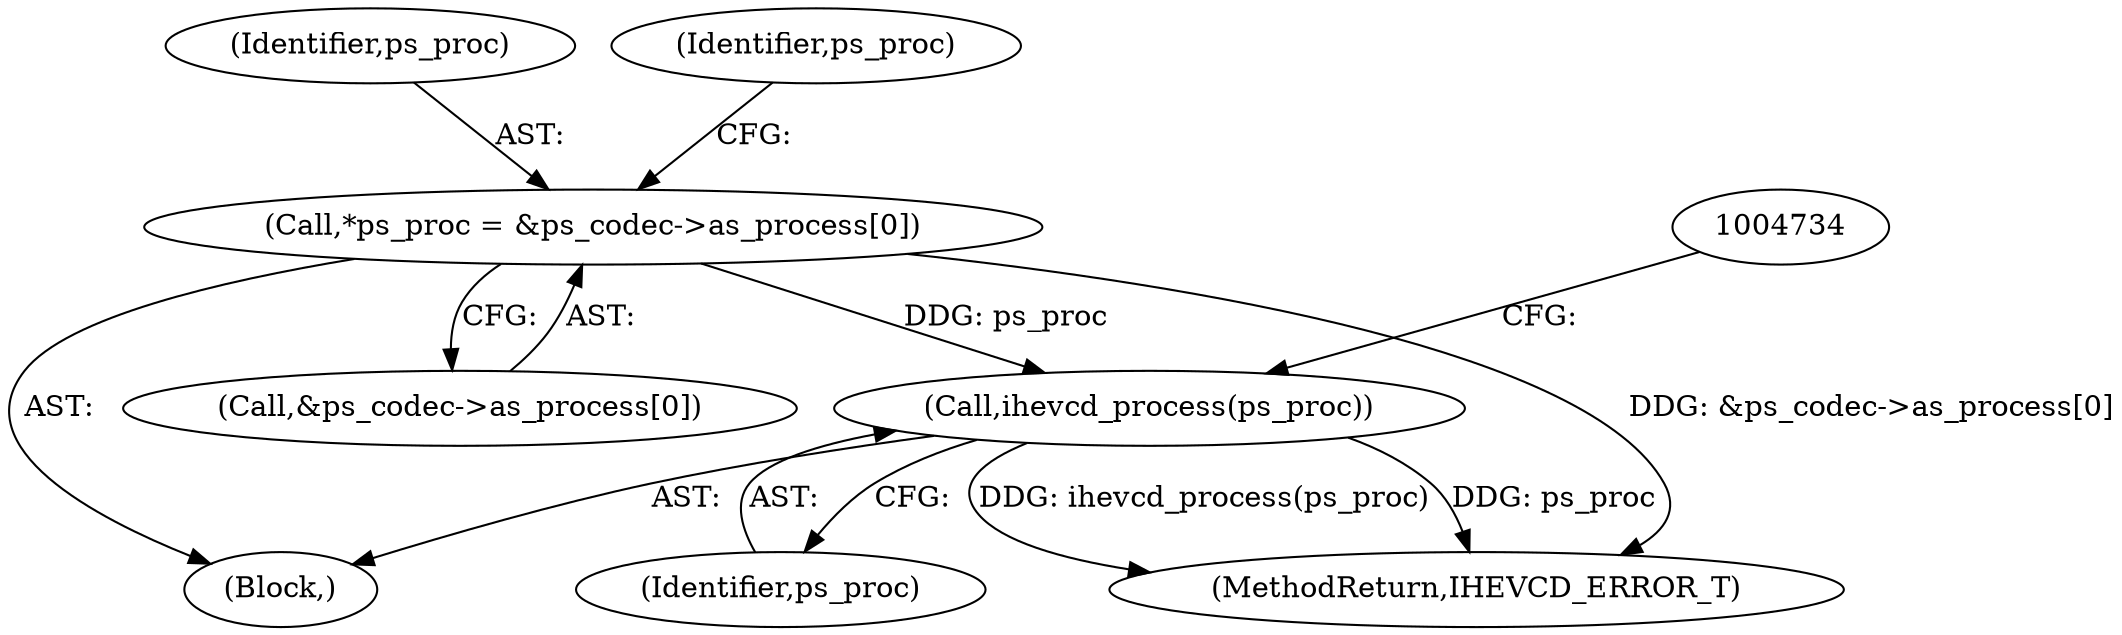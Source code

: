 digraph "0_Android_bcfc7124f6ef9f1ec128fb2e90de774a5b33d199_0@array" {
"1004711" [label="(Call,*ps_proc = &ps_codec->as_process[0])"];
"1004728" [label="(Call,ihevcd_process(ps_proc))"];
"1004711" [label="(Call,*ps_proc = &ps_codec->as_process[0])"];
"1004712" [label="(Identifier,ps_proc)"];
"1004709" [label="(Block,)"];
"1005173" [label="(MethodReturn,IHEVCD_ERROR_T)"];
"1004713" [label="(Call,&ps_codec->as_process[0])"];
"1004728" [label="(Call,ihevcd_process(ps_proc))"];
"1004721" [label="(Identifier,ps_proc)"];
"1004729" [label="(Identifier,ps_proc)"];
"1004711" -> "1004709"  [label="AST: "];
"1004711" -> "1004713"  [label="CFG: "];
"1004712" -> "1004711"  [label="AST: "];
"1004713" -> "1004711"  [label="AST: "];
"1004721" -> "1004711"  [label="CFG: "];
"1004711" -> "1005173"  [label="DDG: &ps_codec->as_process[0]"];
"1004711" -> "1004728"  [label="DDG: ps_proc"];
"1004728" -> "1004709"  [label="AST: "];
"1004728" -> "1004729"  [label="CFG: "];
"1004729" -> "1004728"  [label="AST: "];
"1004734" -> "1004728"  [label="CFG: "];
"1004728" -> "1005173"  [label="DDG: ihevcd_process(ps_proc)"];
"1004728" -> "1005173"  [label="DDG: ps_proc"];
}
